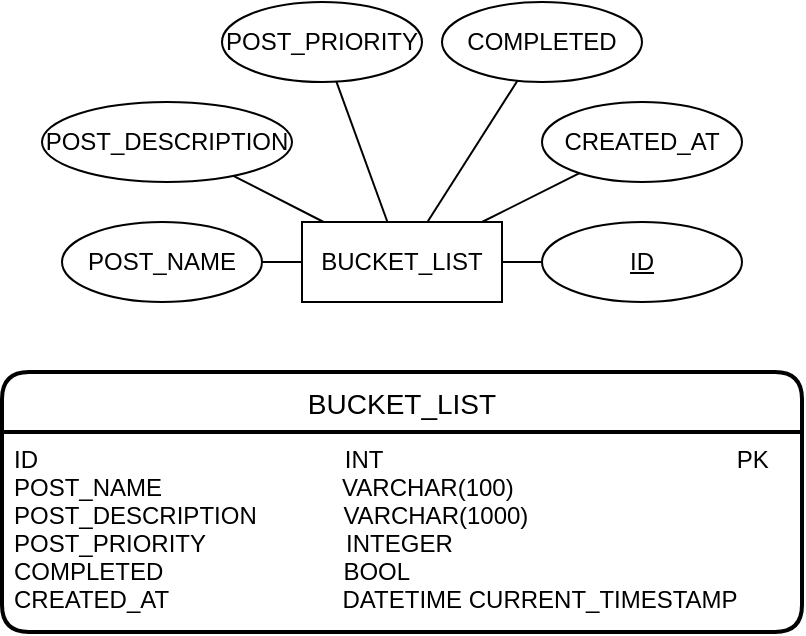 <mxfile>
    <diagram id="TcWRND_OKU5vL0__0zdm" name="Page-1">
        <mxGraphModel dx="1154" dy="503" grid="1" gridSize="10" guides="1" tooltips="1" connect="1" arrows="1" fold="1" page="1" pageScale="1" pageWidth="850" pageHeight="1100" math="0" shadow="0">
            <root>
                <mxCell id="0"/>
                <mxCell id="1" parent="0"/>
                <mxCell id="2" value="BUCKET_LIST" style="whiteSpace=wrap;html=1;align=center;" vertex="1" parent="1">
                    <mxGeometry x="430" y="410" width="100" height="40" as="geometry"/>
                </mxCell>
                <mxCell id="3" value="POST_DESCRIPTION" style="ellipse;whiteSpace=wrap;html=1;align=center;" vertex="1" parent="1">
                    <mxGeometry x="300" y="350" width="125" height="40" as="geometry"/>
                </mxCell>
                <mxCell id="4" value="POST_PRIORITY" style="ellipse;whiteSpace=wrap;html=1;align=center;" vertex="1" parent="1">
                    <mxGeometry x="390" y="300" width="100" height="40" as="geometry"/>
                </mxCell>
                <mxCell id="5" value="POST_NAME" style="ellipse;whiteSpace=wrap;html=1;align=center;" vertex="1" parent="1">
                    <mxGeometry x="310" y="410" width="100" height="40" as="geometry"/>
                </mxCell>
                <mxCell id="6" value="ID" style="ellipse;whiteSpace=wrap;html=1;align=center;fontStyle=4;" vertex="1" parent="1">
                    <mxGeometry x="550" y="410" width="100" height="40" as="geometry"/>
                </mxCell>
                <mxCell id="7" value="COMPLETED" style="ellipse;whiteSpace=wrap;html=1;align=center;" vertex="1" parent="1">
                    <mxGeometry x="500" y="300" width="100" height="40" as="geometry"/>
                </mxCell>
                <mxCell id="8" value="" style="endArrow=none;html=1;rounded=0;" edge="1" parent="1" source="2" target="6">
                    <mxGeometry relative="1" as="geometry">
                        <mxPoint x="450" y="430" as="sourcePoint"/>
                        <mxPoint x="610" y="430" as="targetPoint"/>
                    </mxGeometry>
                </mxCell>
                <mxCell id="9" value="" style="endArrow=none;html=1;rounded=0;" edge="1" parent="1" source="7" target="2">
                    <mxGeometry relative="1" as="geometry">
                        <mxPoint x="450" y="430" as="sourcePoint"/>
                        <mxPoint x="610" y="430" as="targetPoint"/>
                    </mxGeometry>
                </mxCell>
                <mxCell id="10" value="" style="endArrow=none;html=1;rounded=0;" edge="1" parent="1" source="2" target="3">
                    <mxGeometry relative="1" as="geometry">
                        <mxPoint x="450" y="430" as="sourcePoint"/>
                        <mxPoint x="610" y="430" as="targetPoint"/>
                    </mxGeometry>
                </mxCell>
                <mxCell id="11" value="" style="endArrow=none;html=1;rounded=0;" edge="1" parent="1" source="2" target="4">
                    <mxGeometry relative="1" as="geometry">
                        <mxPoint x="450" y="430" as="sourcePoint"/>
                        <mxPoint x="610" y="430" as="targetPoint"/>
                    </mxGeometry>
                </mxCell>
                <mxCell id="12" value="" style="endArrow=none;html=1;rounded=0;" edge="1" parent="1" source="5" target="2">
                    <mxGeometry relative="1" as="geometry">
                        <mxPoint x="450" y="430" as="sourcePoint"/>
                        <mxPoint x="460" y="430" as="targetPoint"/>
                    </mxGeometry>
                </mxCell>
                <mxCell id="29" value="CREATED_AT" style="ellipse;whiteSpace=wrap;html=1;align=center;" vertex="1" parent="1">
                    <mxGeometry x="550" y="350" width="100" height="40" as="geometry"/>
                </mxCell>
                <mxCell id="30" value="" style="endArrow=none;html=1;rounded=0;" edge="1" parent="1" source="29" target="2">
                    <mxGeometry relative="1" as="geometry">
                        <mxPoint x="596.67" y="390" as="sourcePoint"/>
                        <mxPoint x="660.003" y="370" as="targetPoint"/>
                    </mxGeometry>
                </mxCell>
                <mxCell id="32" value="BUCKET_LIST" style="swimlane;childLayout=stackLayout;horizontal=1;startSize=30;horizontalStack=0;rounded=1;fontSize=14;fontStyle=0;strokeWidth=2;resizeParent=0;resizeLast=1;shadow=0;dashed=0;align=center;" vertex="1" parent="1">
                    <mxGeometry x="280" y="485" width="400" height="130" as="geometry"/>
                </mxCell>
                <mxCell id="33" value="ID                                              INT                                                     PK&#10;POST_NAME                           VARCHAR(100)&#10;POST_DESCRIPTION             VARCHAR(1000)&#10;POST_PRIORITY                     INTEGER&#10;COMPLETED                           BOOL&#10;CREATED_AT                          DATETIME CURRENT_TIMESTAMP&#10;" style="align=left;strokeColor=none;fillColor=none;spacingLeft=4;fontSize=12;verticalAlign=top;resizable=0;rotatable=0;part=1;" vertex="1" parent="32">
                    <mxGeometry y="30" width="400" height="100" as="geometry"/>
                </mxCell>
            </root>
        </mxGraphModel>
    </diagram>
</mxfile>